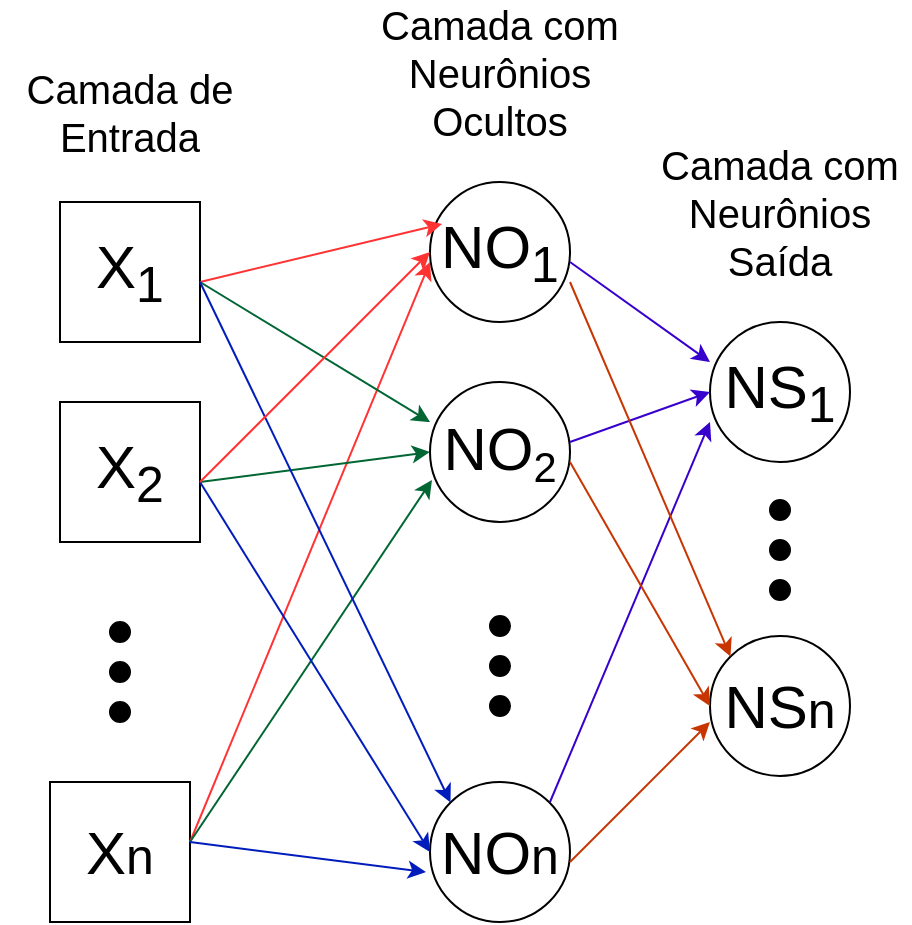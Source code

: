 <mxfile version="27.0.6">
  <diagram name="Página-1" id="Hrszt5Fr_KAt9_tzd4eq">
    <mxGraphModel dx="770" dy="742" grid="1" gridSize="10" guides="1" tooltips="1" connect="1" arrows="1" fold="1" page="1" pageScale="1" pageWidth="827" pageHeight="1169" math="0" shadow="0">
      <root>
        <mxCell id="0" />
        <mxCell id="1" parent="0" />
        <mxCell id="SlWbrO8GuP0TGCZLVEYo-6" value="" style="ellipse;whiteSpace=wrap;html=1;fillColor=#000000;" vertex="1" parent="1">
          <mxGeometry x="290" y="370" width="10" height="10" as="geometry" />
        </mxCell>
        <mxCell id="SlWbrO8GuP0TGCZLVEYo-8" value="" style="ellipse;whiteSpace=wrap;html=1;fillColor=#000000;" vertex="1" parent="1">
          <mxGeometry x="290" y="410" width="10" height="10" as="geometry" />
        </mxCell>
        <mxCell id="SlWbrO8GuP0TGCZLVEYo-9" value="" style="ellipse;whiteSpace=wrap;html=1;fillColor=#000000;" vertex="1" parent="1">
          <mxGeometry x="290" y="390" width="10" height="10" as="geometry" />
        </mxCell>
        <mxCell id="SlWbrO8GuP0TGCZLVEYo-11" value="&lt;font style=&quot;font-size: 30px;&quot;&gt;X&lt;sub&gt;1&lt;/sub&gt;&lt;/font&gt;" style="rounded=0;whiteSpace=wrap;html=1;" vertex="1" parent="1">
          <mxGeometry x="265" y="160" width="70" height="70" as="geometry" />
        </mxCell>
        <mxCell id="SlWbrO8GuP0TGCZLVEYo-13" value="&lt;font style=&quot;font-size: 30px;&quot;&gt;X&lt;sub&gt;2&lt;/sub&gt;&lt;/font&gt;" style="rounded=0;whiteSpace=wrap;html=1;" vertex="1" parent="1">
          <mxGeometry x="265" y="260" width="70" height="70" as="geometry" />
        </mxCell>
        <mxCell id="SlWbrO8GuP0TGCZLVEYo-14" value="&lt;font style=&quot;font-size: 30px;&quot;&gt;X&lt;/font&gt;&lt;font style=&quot;font-size: 25px;&quot;&gt;n&lt;/font&gt;" style="rounded=0;whiteSpace=wrap;html=1;" vertex="1" parent="1">
          <mxGeometry x="260" y="450" width="70" height="70" as="geometry" />
        </mxCell>
        <mxCell id="SlWbrO8GuP0TGCZLVEYo-15" value="&lt;font style=&quot;font-size: 30px;&quot;&gt;NO&lt;sub&gt;1&lt;/sub&gt;&lt;/font&gt;" style="ellipse;whiteSpace=wrap;html=1;" vertex="1" parent="1">
          <mxGeometry x="450" y="150" width="70" height="70" as="geometry" />
        </mxCell>
        <mxCell id="SlWbrO8GuP0TGCZLVEYo-16" value="&lt;font style=&quot;font-size: 30px;&quot;&gt;NO&lt;/font&gt;&lt;font style=&quot;font-size: 25px;&quot;&gt;&lt;sub&gt;2&lt;/sub&gt;&lt;/font&gt;" style="ellipse;whiteSpace=wrap;html=1;" vertex="1" parent="1">
          <mxGeometry x="450" y="250" width="70" height="70" as="geometry" />
        </mxCell>
        <mxCell id="SlWbrO8GuP0TGCZLVEYo-17" value="&lt;font style=&quot;font-size: 30px;&quot;&gt;NO&lt;/font&gt;&lt;font style=&quot;font-size: 25px;&quot;&gt;n&lt;/font&gt;" style="ellipse;whiteSpace=wrap;html=1;" vertex="1" parent="1">
          <mxGeometry x="450" y="450" width="70" height="70" as="geometry" />
        </mxCell>
        <mxCell id="SlWbrO8GuP0TGCZLVEYo-19" value="Camada com Neurônios Ocultos" style="text;html=1;align=center;verticalAlign=middle;whiteSpace=wrap;rounded=0;strokeColor=none;fontSize=20;" vertex="1" parent="1">
          <mxGeometry x="420" y="80" width="130" height="30" as="geometry" />
        </mxCell>
        <mxCell id="SlWbrO8GuP0TGCZLVEYo-23" value="" style="endArrow=classic;html=1;rounded=0;entryX=0.086;entryY=0.3;entryDx=0;entryDy=0;entryPerimeter=0;fillColor=#f8cecc;strokeColor=#FF3333;" edge="1" parent="1" target="SlWbrO8GuP0TGCZLVEYo-15">
          <mxGeometry width="50" height="50" relative="1" as="geometry">
            <mxPoint x="335" y="200" as="sourcePoint" />
            <mxPoint x="385" y="150" as="targetPoint" />
          </mxGeometry>
        </mxCell>
        <mxCell id="SlWbrO8GuP0TGCZLVEYo-25" value="" style="endArrow=classic;html=1;rounded=0;fillColor=#f8cecc;strokeColor=#FF3333;" edge="1" parent="1">
          <mxGeometry width="50" height="50" relative="1" as="geometry">
            <mxPoint x="330" y="480" as="sourcePoint" />
            <mxPoint x="450" y="190" as="targetPoint" />
          </mxGeometry>
        </mxCell>
        <mxCell id="SlWbrO8GuP0TGCZLVEYo-26" value="" style="endArrow=classic;html=1;rounded=0;entryX=0;entryY=0.286;entryDx=0;entryDy=0;entryPerimeter=0;strokeColor=#006633;" edge="1" parent="1" target="SlWbrO8GuP0TGCZLVEYo-16">
          <mxGeometry width="50" height="50" relative="1" as="geometry">
            <mxPoint x="335" y="200" as="sourcePoint" />
            <mxPoint x="385" y="150" as="targetPoint" />
          </mxGeometry>
        </mxCell>
        <mxCell id="SlWbrO8GuP0TGCZLVEYo-27" value="" style="endArrow=classic;html=1;rounded=0;entryX=0;entryY=0.5;entryDx=0;entryDy=0;strokeColor=#006633;" edge="1" parent="1" target="SlWbrO8GuP0TGCZLVEYo-16">
          <mxGeometry width="50" height="50" relative="1" as="geometry">
            <mxPoint x="335" y="300" as="sourcePoint" />
            <mxPoint x="385" y="250" as="targetPoint" />
          </mxGeometry>
        </mxCell>
        <mxCell id="SlWbrO8GuP0TGCZLVEYo-28" value="" style="endArrow=classic;html=1;rounded=0;entryX=0.014;entryY=0.7;entryDx=0;entryDy=0;entryPerimeter=0;strokeColor=#006633;" edge="1" parent="1" target="SlWbrO8GuP0TGCZLVEYo-16">
          <mxGeometry width="50" height="50" relative="1" as="geometry">
            <mxPoint x="330" y="480" as="sourcePoint" />
            <mxPoint x="380" y="430" as="targetPoint" />
          </mxGeometry>
        </mxCell>
        <mxCell id="SlWbrO8GuP0TGCZLVEYo-29" value="" style="endArrow=classic;html=1;rounded=0;entryX=0;entryY=0;entryDx=0;entryDy=0;fillColor=#0050ef;strokeColor=#001DBC;" edge="1" parent="1" target="SlWbrO8GuP0TGCZLVEYo-17">
          <mxGeometry width="50" height="50" relative="1" as="geometry">
            <mxPoint x="335" y="200" as="sourcePoint" />
            <mxPoint x="385" y="150" as="targetPoint" />
          </mxGeometry>
        </mxCell>
        <mxCell id="SlWbrO8GuP0TGCZLVEYo-30" value="" style="endArrow=classic;html=1;rounded=0;entryX=0;entryY=0.5;entryDx=0;entryDy=0;fillColor=#0050ef;strokeColor=#001DBC;" edge="1" parent="1" target="SlWbrO8GuP0TGCZLVEYo-17">
          <mxGeometry width="50" height="50" relative="1" as="geometry">
            <mxPoint x="335" y="300" as="sourcePoint" />
            <mxPoint x="385" y="250" as="targetPoint" />
          </mxGeometry>
        </mxCell>
        <mxCell id="SlWbrO8GuP0TGCZLVEYo-31" value="" style="endArrow=classic;html=1;rounded=0;entryX=-0.029;entryY=0.643;entryDx=0;entryDy=0;entryPerimeter=0;fillColor=#0050ef;strokeColor=#001DBC;" edge="1" parent="1" target="SlWbrO8GuP0TGCZLVEYo-17">
          <mxGeometry width="50" height="50" relative="1" as="geometry">
            <mxPoint x="330" y="480" as="sourcePoint" />
            <mxPoint x="380" y="430" as="targetPoint" />
          </mxGeometry>
        </mxCell>
        <mxCell id="SlWbrO8GuP0TGCZLVEYo-37" value="" style="ellipse;whiteSpace=wrap;html=1;fillColor=#000000;" vertex="1" parent="1">
          <mxGeometry x="480" y="367" width="10" height="10" as="geometry" />
        </mxCell>
        <mxCell id="SlWbrO8GuP0TGCZLVEYo-38" value="" style="ellipse;whiteSpace=wrap;html=1;fillColor=#000000;" vertex="1" parent="1">
          <mxGeometry x="480" y="407" width="10" height="10" as="geometry" />
        </mxCell>
        <mxCell id="SlWbrO8GuP0TGCZLVEYo-39" value="" style="ellipse;whiteSpace=wrap;html=1;fillColor=#000000;" vertex="1" parent="1">
          <mxGeometry x="480" y="387" width="10" height="10" as="geometry" />
        </mxCell>
        <mxCell id="SlWbrO8GuP0TGCZLVEYo-42" value="" style="endArrow=classic;html=1;rounded=0;entryX=0;entryY=0.5;entryDx=0;entryDy=0;fillColor=#f8cecc;strokeColor=#FF3333;" edge="1" parent="1" target="SlWbrO8GuP0TGCZLVEYo-15">
          <mxGeometry width="50" height="50" relative="1" as="geometry">
            <mxPoint x="335" y="300" as="sourcePoint" />
            <mxPoint x="385" y="250" as="targetPoint" />
          </mxGeometry>
        </mxCell>
        <mxCell id="SlWbrO8GuP0TGCZLVEYo-43" value="&lt;font style=&quot;font-size: 30px;&quot;&gt;NS&lt;sub&gt;1&lt;/sub&gt;&lt;/font&gt;" style="ellipse;whiteSpace=wrap;html=1;" vertex="1" parent="1">
          <mxGeometry x="590" y="220" width="70" height="70" as="geometry" />
        </mxCell>
        <mxCell id="SlWbrO8GuP0TGCZLVEYo-45" value="&lt;font style=&quot;font-size: 30px;&quot;&gt;NS&lt;/font&gt;&lt;font style=&quot;font-size: 25px;&quot;&gt;n&lt;/font&gt;" style="ellipse;whiteSpace=wrap;html=1;" vertex="1" parent="1">
          <mxGeometry x="590" y="377" width="70" height="70" as="geometry" />
        </mxCell>
        <mxCell id="SlWbrO8GuP0TGCZLVEYo-46" value="Camada com Neurônios Saída" style="text;html=1;align=center;verticalAlign=middle;whiteSpace=wrap;rounded=0;strokeColor=none;fontSize=20;" vertex="1" parent="1">
          <mxGeometry x="560" y="150" width="130" height="30" as="geometry" />
        </mxCell>
        <mxCell id="SlWbrO8GuP0TGCZLVEYo-47" value="" style="endArrow=classic;html=1;rounded=0;entryX=0;entryY=0.286;entryDx=0;entryDy=0;entryPerimeter=0;fillColor=#6a00ff;strokeColor=#3700CC;" edge="1" parent="1" target="SlWbrO8GuP0TGCZLVEYo-43">
          <mxGeometry width="50" height="50" relative="1" as="geometry">
            <mxPoint x="520" y="190" as="sourcePoint" />
            <mxPoint x="570" y="140" as="targetPoint" />
          </mxGeometry>
        </mxCell>
        <mxCell id="SlWbrO8GuP0TGCZLVEYo-48" value="" style="endArrow=classic;html=1;rounded=0;entryX=0;entryY=0.5;entryDx=0;entryDy=0;fillColor=#6a00ff;strokeColor=#3700CC;" edge="1" parent="1" target="SlWbrO8GuP0TGCZLVEYo-43">
          <mxGeometry width="50" height="50" relative="1" as="geometry">
            <mxPoint x="520" y="280" as="sourcePoint" />
            <mxPoint x="570" y="230" as="targetPoint" />
          </mxGeometry>
        </mxCell>
        <mxCell id="SlWbrO8GuP0TGCZLVEYo-49" value="" style="endArrow=classic;html=1;rounded=0;entryX=0;entryY=0.714;entryDx=0;entryDy=0;entryPerimeter=0;fillColor=#6a00ff;strokeColor=#3700CC;" edge="1" parent="1" target="SlWbrO8GuP0TGCZLVEYo-43">
          <mxGeometry width="50" height="50" relative="1" as="geometry">
            <mxPoint x="510" y="460" as="sourcePoint" />
            <mxPoint x="560" y="417" as="targetPoint" />
          </mxGeometry>
        </mxCell>
        <mxCell id="SlWbrO8GuP0TGCZLVEYo-50" value="" style="endArrow=classic;html=1;rounded=0;entryX=0;entryY=0;entryDx=0;entryDy=0;fillColor=#fa6800;strokeColor=#C73500;" edge="1" parent="1" target="SlWbrO8GuP0TGCZLVEYo-45">
          <mxGeometry width="50" height="50" relative="1" as="geometry">
            <mxPoint x="520" y="200" as="sourcePoint" />
            <mxPoint x="570" y="150" as="targetPoint" />
          </mxGeometry>
        </mxCell>
        <mxCell id="SlWbrO8GuP0TGCZLVEYo-51" value="" style="endArrow=classic;html=1;rounded=0;entryX=0;entryY=0.5;entryDx=0;entryDy=0;fillColor=#fa6800;strokeColor=#C73500;" edge="1" parent="1" target="SlWbrO8GuP0TGCZLVEYo-45">
          <mxGeometry width="50" height="50" relative="1" as="geometry">
            <mxPoint x="520" y="290" as="sourcePoint" />
            <mxPoint x="570" y="240" as="targetPoint" />
          </mxGeometry>
        </mxCell>
        <mxCell id="SlWbrO8GuP0TGCZLVEYo-52" value="" style="endArrow=classic;html=1;rounded=0;entryX=0;entryY=0.614;entryDx=0;entryDy=0;entryPerimeter=0;fillColor=#fa6800;strokeColor=#C73500;" edge="1" parent="1" target="SlWbrO8GuP0TGCZLVEYo-45">
          <mxGeometry width="50" height="50" relative="1" as="geometry">
            <mxPoint x="520" y="490" as="sourcePoint" />
            <mxPoint x="570" y="440" as="targetPoint" />
          </mxGeometry>
        </mxCell>
        <mxCell id="SlWbrO8GuP0TGCZLVEYo-53" value="" style="ellipse;whiteSpace=wrap;html=1;fillColor=#000000;" vertex="1" parent="1">
          <mxGeometry x="620" y="309" width="10" height="10" as="geometry" />
        </mxCell>
        <mxCell id="SlWbrO8GuP0TGCZLVEYo-54" value="" style="ellipse;whiteSpace=wrap;html=1;fillColor=#000000;" vertex="1" parent="1">
          <mxGeometry x="620" y="349" width="10" height="10" as="geometry" />
        </mxCell>
        <mxCell id="SlWbrO8GuP0TGCZLVEYo-55" value="" style="ellipse;whiteSpace=wrap;html=1;fillColor=#000000;" vertex="1" parent="1">
          <mxGeometry x="620" y="329" width="10" height="10" as="geometry" />
        </mxCell>
        <mxCell id="SlWbrO8GuP0TGCZLVEYo-56" value="Camada de Entrada" style="text;html=1;align=center;verticalAlign=middle;whiteSpace=wrap;rounded=0;strokeColor=none;fontSize=20;" vertex="1" parent="1">
          <mxGeometry x="235" y="100" width="130" height="30" as="geometry" />
        </mxCell>
      </root>
    </mxGraphModel>
  </diagram>
</mxfile>
